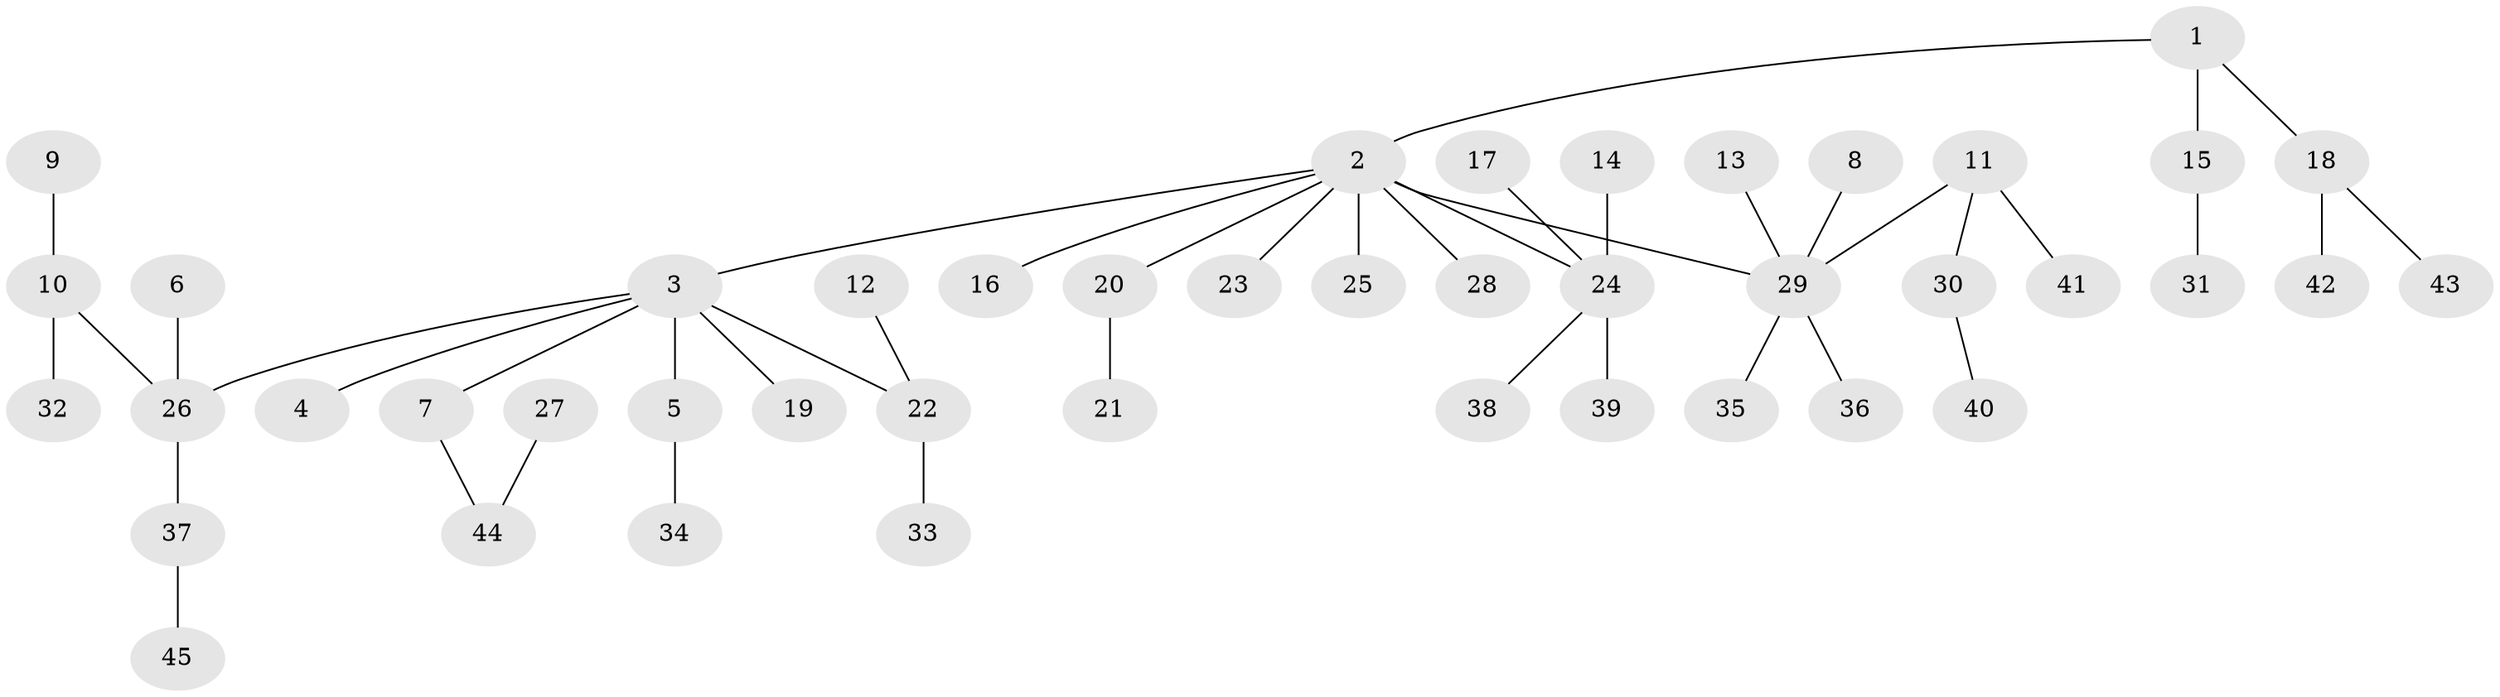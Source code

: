 // original degree distribution, {8: 0.033707865168539325, 3: 0.15730337078651685, 5: 0.02247191011235955, 4: 0.0449438202247191, 2: 0.20224719101123595, 1: 0.5393258426966292}
// Generated by graph-tools (version 1.1) at 2025/50/03/09/25 03:50:21]
// undirected, 45 vertices, 44 edges
graph export_dot {
graph [start="1"]
  node [color=gray90,style=filled];
  1;
  2;
  3;
  4;
  5;
  6;
  7;
  8;
  9;
  10;
  11;
  12;
  13;
  14;
  15;
  16;
  17;
  18;
  19;
  20;
  21;
  22;
  23;
  24;
  25;
  26;
  27;
  28;
  29;
  30;
  31;
  32;
  33;
  34;
  35;
  36;
  37;
  38;
  39;
  40;
  41;
  42;
  43;
  44;
  45;
  1 -- 2 [weight=1.0];
  1 -- 15 [weight=1.0];
  1 -- 18 [weight=1.0];
  2 -- 3 [weight=1.0];
  2 -- 16 [weight=1.0];
  2 -- 20 [weight=1.0];
  2 -- 23 [weight=1.0];
  2 -- 24 [weight=1.0];
  2 -- 25 [weight=1.0];
  2 -- 28 [weight=1.0];
  2 -- 29 [weight=1.0];
  3 -- 4 [weight=1.0];
  3 -- 5 [weight=1.0];
  3 -- 7 [weight=1.0];
  3 -- 19 [weight=1.0];
  3 -- 22 [weight=1.0];
  3 -- 26 [weight=1.0];
  5 -- 34 [weight=1.0];
  6 -- 26 [weight=1.0];
  7 -- 44 [weight=1.0];
  8 -- 29 [weight=1.0];
  9 -- 10 [weight=1.0];
  10 -- 26 [weight=1.0];
  10 -- 32 [weight=1.0];
  11 -- 29 [weight=1.0];
  11 -- 30 [weight=1.0];
  11 -- 41 [weight=1.0];
  12 -- 22 [weight=1.0];
  13 -- 29 [weight=1.0];
  14 -- 24 [weight=1.0];
  15 -- 31 [weight=1.0];
  17 -- 24 [weight=1.0];
  18 -- 42 [weight=1.0];
  18 -- 43 [weight=1.0];
  20 -- 21 [weight=1.0];
  22 -- 33 [weight=1.0];
  24 -- 38 [weight=1.0];
  24 -- 39 [weight=1.0];
  26 -- 37 [weight=1.0];
  27 -- 44 [weight=1.0];
  29 -- 35 [weight=1.0];
  29 -- 36 [weight=1.0];
  30 -- 40 [weight=1.0];
  37 -- 45 [weight=1.0];
}
